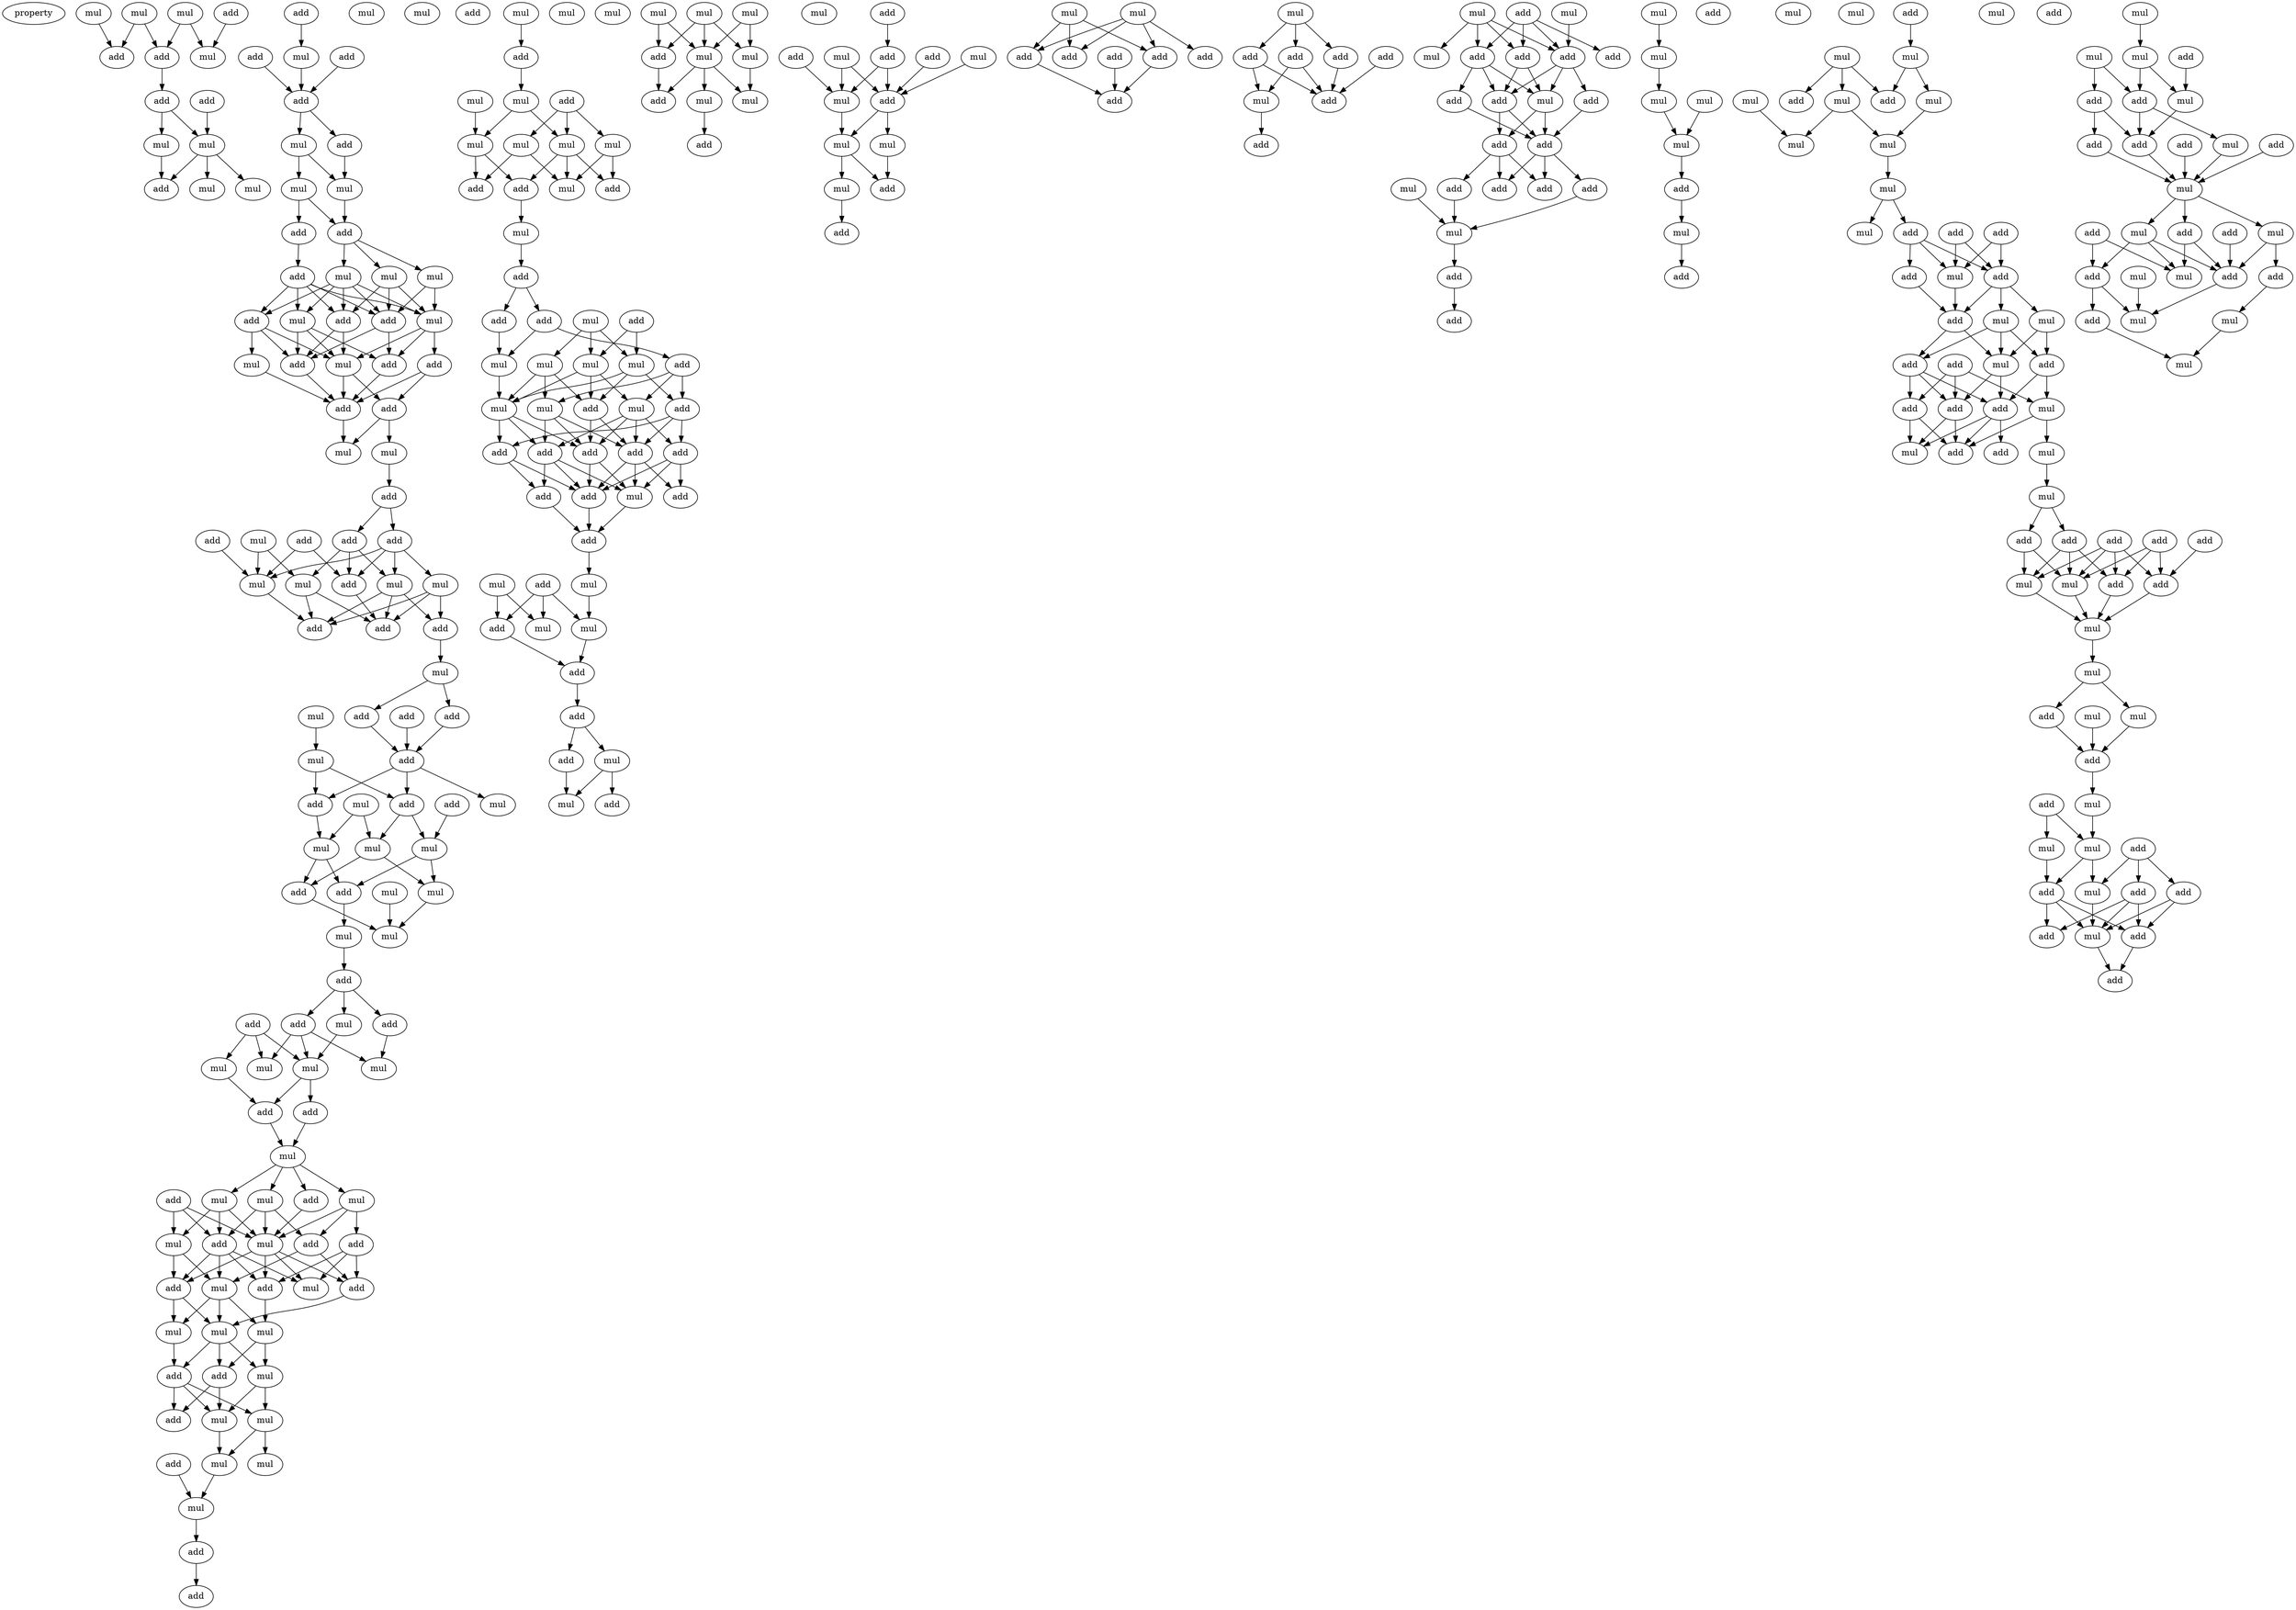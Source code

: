 digraph {
    node [fontcolor=black]
    property [mul=2,lf=1.4]
    0 [ label = mul ];
    1 [ label = mul ];
    2 [ label = mul ];
    3 [ label = add ];
    4 [ label = add ];
    5 [ label = add ];
    6 [ label = mul ];
    7 [ label = add ];
    8 [ label = add ];
    9 [ label = mul ];
    10 [ label = mul ];
    11 [ label = mul ];
    12 [ label = add ];
    13 [ label = mul ];
    14 [ label = add ];
    15 [ label = add ];
    16 [ label = mul ];
    17 [ label = add ];
    18 [ label = add ];
    19 [ label = add ];
    20 [ label = mul ];
    21 [ label = mul ];
    22 [ label = mul ];
    23 [ label = mul ];
    24 [ label = add ];
    25 [ label = add ];
    26 [ label = mul ];
    27 [ label = mul ];
    28 [ label = add ];
    29 [ label = mul ];
    30 [ label = add ];
    31 [ label = mul ];
    32 [ label = add ];
    33 [ label = mul ];
    34 [ label = add ];
    35 [ label = mul ];
    36 [ label = add ];
    37 [ label = add ];
    38 [ label = add ];
    39 [ label = mul ];
    40 [ label = add ];
    41 [ label = add ];
    42 [ label = mul ];
    43 [ label = mul ];
    44 [ label = mul ];
    45 [ label = add ];
    46 [ label = add ];
    47 [ label = mul ];
    48 [ label = add ];
    49 [ label = add ];
    50 [ label = add ];
    51 [ label = mul ];
    52 [ label = mul ];
    53 [ label = add ];
    54 [ label = mul ];
    55 [ label = mul ];
    56 [ label = add ];
    57 [ label = add ];
    58 [ label = add ];
    59 [ label = mul ];
    60 [ label = add ];
    61 [ label = add ];
    62 [ label = add ];
    63 [ label = add ];
    64 [ label = mul ];
    65 [ label = mul ];
    66 [ label = add ];
    67 [ label = add ];
    68 [ label = add ];
    69 [ label = add ];
    70 [ label = mul ];
    71 [ label = mul ];
    72 [ label = mul ];
    73 [ label = mul ];
    74 [ label = mul ];
    75 [ label = mul ];
    76 [ label = add ];
    77 [ label = add ];
    78 [ label = mul ];
    79 [ label = mul ];
    80 [ label = mul ];
    81 [ label = add ];
    82 [ label = add ];
    83 [ label = add ];
    84 [ label = mul ];
    85 [ label = add ];
    86 [ label = mul ];
    87 [ label = mul ];
    88 [ label = mul ];
    89 [ label = mul ];
    90 [ label = add ];
    91 [ label = add ];
    92 [ label = mul ];
    93 [ label = add ];
    94 [ label = add ];
    95 [ label = mul ];
    96 [ label = mul ];
    97 [ label = mul ];
    98 [ label = mul ];
    99 [ label = add ];
    100 [ label = add ];
    101 [ label = add ];
    102 [ label = mul ];
    103 [ label = add ];
    104 [ label = mul ];
    105 [ label = mul ];
    106 [ label = add ];
    107 [ label = add ];
    108 [ label = mul ];
    109 [ label = mul ];
    110 [ label = mul ];
    111 [ label = add ];
    112 [ label = add ];
    113 [ label = mul ];
    114 [ label = mul ];
    115 [ label = mul ];
    116 [ label = add ];
    117 [ label = mul ];
    118 [ label = mul ];
    119 [ label = add ];
    120 [ label = mul ];
    121 [ label = add ];
    122 [ label = add ];
    123 [ label = mul ];
    124 [ label = add ];
    125 [ label = add ];
    126 [ label = mul ];
    127 [ label = mul ];
    128 [ label = mul ];
    129 [ label = mul ];
    130 [ label = mul ];
    131 [ label = mul ];
    132 [ label = add ];
    133 [ label = add ];
    134 [ label = add ];
    135 [ label = mul ];
    136 [ label = mul ];
    137 [ label = mul ];
    138 [ label = add ];
    139 [ label = add ];
    140 [ label = add ];
    141 [ label = add ];
    142 [ label = mul ];
    143 [ label = add ];
    144 [ label = mul ];
    145 [ label = mul ];
    146 [ label = mul ];
    147 [ label = mul ];
    148 [ label = mul ];
    149 [ label = add ];
    150 [ label = mul ];
    151 [ label = add ];
    152 [ label = mul ];
    153 [ label = add ];
    154 [ label = add ];
    155 [ label = add ];
    156 [ label = add ];
    157 [ label = add ];
    158 [ label = add ];
    159 [ label = mul ];
    160 [ label = add ];
    161 [ label = add ];
    162 [ label = add ];
    163 [ label = mul ];
    164 [ label = mul ];
    165 [ label = add ];
    166 [ label = mul ];
    167 [ label = add ];
    168 [ label = mul ];
    169 [ label = add ];
    170 [ label = add ];
    171 [ label = add ];
    172 [ label = mul ];
    173 [ label = mul ];
    174 [ label = mul ];
    175 [ label = add ];
    176 [ label = mul ];
    177 [ label = mul ];
    178 [ label = mul ];
    179 [ label = add ];
    180 [ label = mul ];
    181 [ label = mul ];
    182 [ label = add ];
    183 [ label = mul ];
    184 [ label = mul ];
    185 [ label = mul ];
    186 [ label = add ];
    187 [ label = add ];
    188 [ label = add ];
    189 [ label = mul ];
    190 [ label = mul ];
    191 [ label = add ];
    192 [ label = add ];
    193 [ label = mul ];
    194 [ label = add ];
    195 [ label = mul ];
    196 [ label = mul ];
    197 [ label = mul ];
    198 [ label = add ];
    199 [ label = add ];
    200 [ label = mul ];
    201 [ label = mul ];
    202 [ label = add ];
    203 [ label = add ];
    204 [ label = add ];
    205 [ label = add ];
    206 [ label = add ];
    207 [ label = add ];
    208 [ label = mul ];
    209 [ label = add ];
    210 [ label = add ];
    211 [ label = add ];
    212 [ label = add ];
    213 [ label = add ];
    214 [ label = mul ];
    215 [ label = add ];
    216 [ label = mul ];
    217 [ label = mul ];
    218 [ label = add ];
    219 [ label = mul ];
    220 [ label = add ];
    221 [ label = add ];
    222 [ label = add ];
    223 [ label = add ];
    224 [ label = add ];
    225 [ label = mul ];
    226 [ label = add ];
    227 [ label = add ];
    228 [ label = add ];
    229 [ label = add ];
    230 [ label = add ];
    231 [ label = mul ];
    232 [ label = add ];
    233 [ label = add ];
    234 [ label = add ];
    235 [ label = mul ];
    236 [ label = add ];
    237 [ label = add ];
    238 [ label = mul ];
    239 [ label = mul ];
    240 [ label = add ];
    241 [ label = mul ];
    242 [ label = mul ];
    243 [ label = mul ];
    244 [ label = mul ];
    245 [ label = add ];
    246 [ label = mul ];
    247 [ label = add ];
    248 [ label = mul ];
    249 [ label = add ];
    250 [ label = mul ];
    251 [ label = mul ];
    252 [ label = add ];
    253 [ label = mul ];
    254 [ label = mul ];
    255 [ label = add ];
    256 [ label = mul ];
    257 [ label = mul ];
    258 [ label = mul ];
    259 [ label = mul ];
    260 [ label = mul ];
    261 [ label = add ];
    262 [ label = add ];
    263 [ label = add ];
    264 [ label = add ];
    265 [ label = mul ];
    266 [ label = add ];
    267 [ label = add ];
    268 [ label = mul ];
    269 [ label = mul ];
    270 [ label = mul ];
    271 [ label = add ];
    272 [ label = add ];
    273 [ label = add ];
    274 [ label = add ];
    275 [ label = add ];
    276 [ label = add ];
    277 [ label = mul ];
    278 [ label = add ];
    279 [ label = mul ];
    280 [ label = mul ];
    281 [ label = mul ];
    282 [ label = add ];
    283 [ label = mul ];
    284 [ label = add ];
    285 [ label = add ];
    286 [ label = add ];
    287 [ label = add ];
    288 [ label = add ];
    289 [ label = mul ];
    290 [ label = add ];
    291 [ label = add ];
    292 [ label = mul ];
    293 [ label = mul ];
    294 [ label = mul ];
    295 [ label = mul ];
    296 [ label = mul ];
    297 [ label = add ];
    298 [ label = add ];
    299 [ label = add ];
    300 [ label = mul ];
    301 [ label = add ];
    302 [ label = add ];
    303 [ label = mul ];
    304 [ label = mul ];
    305 [ label = add ];
    306 [ label = add ];
    307 [ label = mul ];
    308 [ label = add ];
    309 [ label = add ];
    310 [ label = add ];
    311 [ label = mul ];
    312 [ label = add ];
    313 [ label = mul ];
    314 [ label = mul ];
    315 [ label = mul ];
    316 [ label = add ];
    317 [ label = add ];
    318 [ label = mul ];
    319 [ label = add ];
    320 [ label = mul ];
    321 [ label = add ];
    322 [ label = add ];
    323 [ label = add ];
    324 [ label = add ];
    325 [ label = mul ];
    326 [ label = mul ];
    327 [ label = add ];
    328 [ label = add ];
    329 [ label = mul ];
    330 [ label = add ];
    331 [ label = mul ];
    332 [ label = add ];
    333 [ label = mul ];
    334 [ label = add ];
    335 [ label = add ];
    336 [ label = mul ];
    337 [ label = mul ];
    338 [ label = add ];
    339 [ label = mul ];
    0 -> 5 [ name = 0 ];
    1 -> 4 [ name = 1 ];
    1 -> 6 [ name = 2 ];
    2 -> 4 [ name = 3 ];
    2 -> 5 [ name = 4 ];
    3 -> 6 [ name = 5 ];
    4 -> 7 [ name = 6 ];
    7 -> 9 [ name = 7 ];
    7 -> 10 [ name = 8 ];
    8 -> 10 [ name = 9 ];
    9 -> 12 [ name = 10 ];
    10 -> 11 [ name = 11 ];
    10 -> 12 [ name = 12 ];
    10 -> 13 [ name = 13 ];
    14 -> 16 [ name = 14 ];
    15 -> 18 [ name = 15 ];
    16 -> 18 [ name = 16 ];
    17 -> 18 [ name = 17 ];
    18 -> 19 [ name = 18 ];
    18 -> 21 [ name = 19 ];
    19 -> 22 [ name = 20 ];
    21 -> 22 [ name = 21 ];
    21 -> 23 [ name = 22 ];
    22 -> 24 [ name = 23 ];
    23 -> 24 [ name = 24 ];
    23 -> 25 [ name = 25 ];
    24 -> 26 [ name = 26 ];
    24 -> 27 [ name = 27 ];
    24 -> 29 [ name = 28 ];
    25 -> 28 [ name = 29 ];
    26 -> 30 [ name = 30 ];
    26 -> 31 [ name = 31 ];
    26 -> 32 [ name = 32 ];
    26 -> 33 [ name = 33 ];
    26 -> 34 [ name = 34 ];
    27 -> 30 [ name = 35 ];
    27 -> 31 [ name = 36 ];
    27 -> 34 [ name = 37 ];
    28 -> 30 [ name = 38 ];
    28 -> 31 [ name = 39 ];
    28 -> 32 [ name = 40 ];
    28 -> 33 [ name = 41 ];
    28 -> 34 [ name = 42 ];
    29 -> 30 [ name = 43 ];
    29 -> 31 [ name = 44 ];
    30 -> 37 [ name = 45 ];
    30 -> 38 [ name = 46 ];
    31 -> 36 [ name = 47 ];
    31 -> 38 [ name = 48 ];
    31 -> 39 [ name = 49 ];
    32 -> 35 [ name = 50 ];
    32 -> 37 [ name = 51 ];
    32 -> 39 [ name = 52 ];
    33 -> 37 [ name = 53 ];
    33 -> 38 [ name = 54 ];
    33 -> 39 [ name = 55 ];
    34 -> 37 [ name = 56 ];
    34 -> 39 [ name = 57 ];
    35 -> 40 [ name = 58 ];
    36 -> 40 [ name = 59 ];
    36 -> 41 [ name = 60 ];
    37 -> 40 [ name = 61 ];
    38 -> 40 [ name = 62 ];
    39 -> 40 [ name = 63 ];
    39 -> 41 [ name = 64 ];
    40 -> 42 [ name = 65 ];
    41 -> 42 [ name = 66 ];
    41 -> 43 [ name = 67 ];
    43 -> 45 [ name = 68 ];
    45 -> 46 [ name = 69 ];
    45 -> 49 [ name = 70 ];
    46 -> 52 [ name = 71 ];
    46 -> 53 [ name = 72 ];
    46 -> 54 [ name = 73 ];
    46 -> 55 [ name = 74 ];
    47 -> 51 [ name = 75 ];
    47 -> 52 [ name = 76 ];
    48 -> 52 [ name = 77 ];
    48 -> 53 [ name = 78 ];
    49 -> 51 [ name = 79 ];
    49 -> 53 [ name = 80 ];
    49 -> 55 [ name = 81 ];
    50 -> 52 [ name = 82 ];
    51 -> 56 [ name = 83 ];
    51 -> 58 [ name = 84 ];
    52 -> 58 [ name = 85 ];
    53 -> 56 [ name = 86 ];
    54 -> 56 [ name = 87 ];
    54 -> 57 [ name = 88 ];
    54 -> 58 [ name = 89 ];
    55 -> 56 [ name = 90 ];
    55 -> 57 [ name = 91 ];
    55 -> 58 [ name = 92 ];
    57 -> 59 [ name = 93 ];
    59 -> 60 [ name = 94 ];
    59 -> 63 [ name = 95 ];
    60 -> 66 [ name = 96 ];
    62 -> 66 [ name = 97 ];
    63 -> 66 [ name = 98 ];
    64 -> 65 [ name = 99 ];
    65 -> 67 [ name = 100 ];
    65 -> 69 [ name = 101 ];
    66 -> 67 [ name = 102 ];
    66 -> 69 [ name = 103 ];
    66 -> 71 [ name = 104 ];
    67 -> 72 [ name = 105 ];
    67 -> 74 [ name = 106 ];
    68 -> 74 [ name = 107 ];
    69 -> 73 [ name = 108 ];
    70 -> 72 [ name = 109 ];
    70 -> 73 [ name = 110 ];
    72 -> 75 [ name = 111 ];
    72 -> 77 [ name = 112 ];
    73 -> 76 [ name = 113 ];
    73 -> 77 [ name = 114 ];
    74 -> 75 [ name = 115 ];
    74 -> 76 [ name = 116 ];
    75 -> 79 [ name = 117 ];
    76 -> 80 [ name = 118 ];
    77 -> 79 [ name = 119 ];
    78 -> 79 [ name = 120 ];
    80 -> 81 [ name = 121 ];
    81 -> 82 [ name = 122 ];
    81 -> 84 [ name = 123 ];
    81 -> 85 [ name = 124 ];
    82 -> 86 [ name = 125 ];
    82 -> 88 [ name = 126 ];
    82 -> 89 [ name = 127 ];
    83 -> 86 [ name = 128 ];
    83 -> 87 [ name = 129 ];
    83 -> 89 [ name = 130 ];
    84 -> 86 [ name = 131 ];
    85 -> 88 [ name = 132 ];
    86 -> 90 [ name = 133 ];
    86 -> 91 [ name = 134 ];
    87 -> 90 [ name = 135 ];
    90 -> 92 [ name = 136 ];
    91 -> 92 [ name = 137 ];
    92 -> 93 [ name = 138 ];
    92 -> 95 [ name = 139 ];
    92 -> 96 [ name = 140 ];
    92 -> 97 [ name = 141 ];
    93 -> 102 [ name = 142 ];
    94 -> 98 [ name = 143 ];
    94 -> 101 [ name = 144 ];
    94 -> 102 [ name = 145 ];
    95 -> 99 [ name = 146 ];
    95 -> 100 [ name = 147 ];
    95 -> 102 [ name = 148 ];
    96 -> 99 [ name = 149 ];
    96 -> 101 [ name = 150 ];
    96 -> 102 [ name = 151 ];
    97 -> 98 [ name = 152 ];
    97 -> 101 [ name = 153 ];
    97 -> 102 [ name = 154 ];
    98 -> 105 [ name = 155 ];
    98 -> 106 [ name = 156 ];
    99 -> 105 [ name = 157 ];
    99 -> 107 [ name = 158 ];
    100 -> 103 [ name = 159 ];
    100 -> 104 [ name = 160 ];
    100 -> 107 [ name = 161 ];
    101 -> 103 [ name = 162 ];
    101 -> 104 [ name = 163 ];
    101 -> 105 [ name = 164 ];
    101 -> 106 [ name = 165 ];
    102 -> 103 [ name = 166 ];
    102 -> 104 [ name = 167 ];
    102 -> 106 [ name = 168 ];
    102 -> 107 [ name = 169 ];
    103 -> 108 [ name = 170 ];
    105 -> 108 [ name = 171 ];
    105 -> 109 [ name = 172 ];
    105 -> 110 [ name = 173 ];
    106 -> 109 [ name = 174 ];
    106 -> 110 [ name = 175 ];
    107 -> 109 [ name = 176 ];
    108 -> 111 [ name = 177 ];
    108 -> 113 [ name = 178 ];
    109 -> 111 [ name = 179 ];
    109 -> 112 [ name = 180 ];
    109 -> 113 [ name = 181 ];
    110 -> 112 [ name = 182 ];
    111 -> 115 [ name = 183 ];
    111 -> 116 [ name = 184 ];
    112 -> 114 [ name = 185 ];
    112 -> 115 [ name = 186 ];
    112 -> 116 [ name = 187 ];
    113 -> 114 [ name = 188 ];
    113 -> 115 [ name = 189 ];
    114 -> 117 [ name = 190 ];
    114 -> 118 [ name = 191 ];
    115 -> 118 [ name = 192 ];
    118 -> 120 [ name = 193 ];
    119 -> 120 [ name = 194 ];
    120 -> 121 [ name = 195 ];
    121 -> 122 [ name = 196 ];
    123 -> 124 [ name = 197 ];
    124 -> 127 [ name = 198 ];
    125 -> 128 [ name = 199 ];
    125 -> 130 [ name = 200 ];
    125 -> 131 [ name = 201 ];
    126 -> 129 [ name = 202 ];
    127 -> 129 [ name = 203 ];
    127 -> 130 [ name = 204 ];
    128 -> 132 [ name = 205 ];
    128 -> 135 [ name = 206 ];
    129 -> 132 [ name = 207 ];
    129 -> 134 [ name = 208 ];
    130 -> 133 [ name = 209 ];
    130 -> 134 [ name = 210 ];
    130 -> 135 [ name = 211 ];
    131 -> 133 [ name = 212 ];
    131 -> 135 [ name = 213 ];
    134 -> 137 [ name = 214 ];
    137 -> 138 [ name = 215 ];
    138 -> 139 [ name = 216 ];
    138 -> 140 [ name = 217 ];
    139 -> 143 [ name = 218 ];
    139 -> 145 [ name = 219 ];
    140 -> 145 [ name = 220 ];
    141 -> 144 [ name = 221 ];
    141 -> 147 [ name = 222 ];
    142 -> 144 [ name = 223 ];
    142 -> 146 [ name = 224 ];
    142 -> 147 [ name = 225 ];
    143 -> 150 [ name = 226 ];
    143 -> 151 [ name = 227 ];
    143 -> 152 [ name = 228 ];
    144 -> 148 [ name = 229 ];
    144 -> 149 [ name = 230 ];
    144 -> 151 [ name = 231 ];
    145 -> 148 [ name = 232 ];
    146 -> 148 [ name = 233 ];
    146 -> 149 [ name = 234 ];
    146 -> 152 [ name = 235 ];
    147 -> 148 [ name = 236 ];
    147 -> 149 [ name = 237 ];
    147 -> 150 [ name = 238 ];
    148 -> 153 [ name = 239 ];
    148 -> 156 [ name = 240 ];
    148 -> 157 [ name = 241 ];
    149 -> 154 [ name = 242 ];
    149 -> 156 [ name = 243 ];
    150 -> 154 [ name = 244 ];
    150 -> 155 [ name = 245 ];
    150 -> 156 [ name = 246 ];
    150 -> 157 [ name = 247 ];
    151 -> 153 [ name = 248 ];
    151 -> 154 [ name = 249 ];
    151 -> 155 [ name = 250 ];
    152 -> 154 [ name = 251 ];
    152 -> 156 [ name = 252 ];
    152 -> 157 [ name = 253 ];
    153 -> 160 [ name = 254 ];
    153 -> 161 [ name = 255 ];
    154 -> 158 [ name = 256 ];
    154 -> 159 [ name = 257 ];
    154 -> 160 [ name = 258 ];
    155 -> 158 [ name = 259 ];
    155 -> 159 [ name = 260 ];
    155 -> 160 [ name = 261 ];
    156 -> 159 [ name = 262 ];
    156 -> 160 [ name = 263 ];
    157 -> 159 [ name = 264 ];
    157 -> 160 [ name = 265 ];
    157 -> 161 [ name = 266 ];
    159 -> 162 [ name = 267 ];
    160 -> 162 [ name = 268 ];
    161 -> 162 [ name = 269 ];
    162 -> 163 [ name = 270 ];
    163 -> 166 [ name = 271 ];
    164 -> 167 [ name = 272 ];
    164 -> 168 [ name = 273 ];
    165 -> 166 [ name = 274 ];
    165 -> 167 [ name = 275 ];
    165 -> 168 [ name = 276 ];
    166 -> 169 [ name = 277 ];
    167 -> 169 [ name = 278 ];
    169 -> 170 [ name = 279 ];
    170 -> 171 [ name = 280 ];
    170 -> 173 [ name = 281 ];
    171 -> 174 [ name = 282 ];
    173 -> 174 [ name = 283 ];
    173 -> 175 [ name = 284 ];
    176 -> 179 [ name = 285 ];
    176 -> 180 [ name = 286 ];
    176 -> 181 [ name = 287 ];
    177 -> 179 [ name = 288 ];
    177 -> 180 [ name = 289 ];
    178 -> 180 [ name = 290 ];
    178 -> 181 [ name = 291 ];
    179 -> 182 [ name = 292 ];
    180 -> 182 [ name = 293 ];
    180 -> 183 [ name = 294 ];
    180 -> 184 [ name = 295 ];
    181 -> 184 [ name = 296 ];
    183 -> 186 [ name = 297 ];
    187 -> 188 [ name = 298 ];
    188 -> 193 [ name = 299 ];
    188 -> 194 [ name = 300 ];
    189 -> 194 [ name = 301 ];
    190 -> 193 [ name = 302 ];
    190 -> 194 [ name = 303 ];
    191 -> 194 [ name = 304 ];
    192 -> 193 [ name = 305 ];
    193 -> 195 [ name = 306 ];
    194 -> 195 [ name = 307 ];
    194 -> 196 [ name = 308 ];
    195 -> 197 [ name = 309 ];
    195 -> 198 [ name = 310 ];
    196 -> 198 [ name = 311 ];
    197 -> 199 [ name = 312 ];
    200 -> 202 [ name = 313 ];
    200 -> 203 [ name = 314 ];
    200 -> 204 [ name = 315 ];
    200 -> 205 [ name = 316 ];
    201 -> 202 [ name = 317 ];
    201 -> 204 [ name = 318 ];
    201 -> 205 [ name = 319 ];
    202 -> 207 [ name = 320 ];
    204 -> 207 [ name = 321 ];
    206 -> 207 [ name = 322 ];
    208 -> 209 [ name = 323 ];
    208 -> 210 [ name = 324 ];
    208 -> 211 [ name = 325 ];
    209 -> 213 [ name = 326 ];
    209 -> 214 [ name = 327 ];
    210 -> 213 [ name = 328 ];
    211 -> 213 [ name = 329 ];
    211 -> 214 [ name = 330 ];
    212 -> 213 [ name = 331 ];
    214 -> 215 [ name = 332 ];
    216 -> 221 [ name = 333 ];
    217 -> 219 [ name = 334 ];
    217 -> 220 [ name = 335 ];
    217 -> 221 [ name = 336 ];
    217 -> 223 [ name = 337 ];
    218 -> 220 [ name = 338 ];
    218 -> 221 [ name = 339 ];
    218 -> 222 [ name = 340 ];
    218 -> 223 [ name = 341 ];
    220 -> 224 [ name = 342 ];
    220 -> 225 [ name = 343 ];
    220 -> 227 [ name = 344 ];
    221 -> 224 [ name = 345 ];
    221 -> 225 [ name = 346 ];
    221 -> 226 [ name = 347 ];
    223 -> 224 [ name = 348 ];
    223 -> 225 [ name = 349 ];
    224 -> 228 [ name = 350 ];
    224 -> 229 [ name = 351 ];
    225 -> 228 [ name = 352 ];
    225 -> 229 [ name = 353 ];
    226 -> 228 [ name = 354 ];
    227 -> 228 [ name = 355 ];
    228 -> 230 [ name = 356 ];
    228 -> 232 [ name = 357 ];
    228 -> 233 [ name = 358 ];
    229 -> 230 [ name = 359 ];
    229 -> 233 [ name = 360 ];
    229 -> 234 [ name = 361 ];
    231 -> 235 [ name = 362 ];
    232 -> 235 [ name = 363 ];
    234 -> 235 [ name = 364 ];
    235 -> 236 [ name = 365 ];
    236 -> 237 [ name = 366 ];
    238 -> 239 [ name = 367 ];
    239 -> 241 [ name = 368 ];
    241 -> 244 [ name = 369 ];
    242 -> 244 [ name = 370 ];
    244 -> 245 [ name = 371 ];
    245 -> 246 [ name = 372 ];
    246 -> 247 [ name = 373 ];
    249 -> 251 [ name = 374 ];
    250 -> 252 [ name = 375 ];
    250 -> 255 [ name = 376 ];
    250 -> 256 [ name = 377 ];
    251 -> 252 [ name = 378 ];
    251 -> 254 [ name = 379 ];
    253 -> 257 [ name = 380 ];
    254 -> 258 [ name = 381 ];
    256 -> 257 [ name = 382 ];
    256 -> 258 [ name = 383 ];
    258 -> 259 [ name = 384 ];
    259 -> 260 [ name = 385 ];
    259 -> 263 [ name = 386 ];
    261 -> 265 [ name = 387 ];
    261 -> 266 [ name = 388 ];
    262 -> 265 [ name = 389 ];
    262 -> 266 [ name = 390 ];
    263 -> 264 [ name = 391 ];
    263 -> 265 [ name = 392 ];
    263 -> 266 [ name = 393 ];
    264 -> 267 [ name = 394 ];
    265 -> 267 [ name = 395 ];
    266 -> 267 [ name = 396 ];
    266 -> 268 [ name = 397 ];
    266 -> 269 [ name = 398 ];
    267 -> 270 [ name = 399 ];
    267 -> 273 [ name = 400 ];
    268 -> 270 [ name = 401 ];
    268 -> 272 [ name = 402 ];
    269 -> 270 [ name = 403 ];
    269 -> 272 [ name = 404 ];
    269 -> 273 [ name = 405 ];
    270 -> 275 [ name = 406 ];
    270 -> 276 [ name = 407 ];
    271 -> 274 [ name = 408 ];
    271 -> 275 [ name = 409 ];
    271 -> 277 [ name = 410 ];
    272 -> 276 [ name = 411 ];
    272 -> 277 [ name = 412 ];
    273 -> 274 [ name = 413 ];
    273 -> 275 [ name = 414 ];
    273 -> 276 [ name = 415 ];
    274 -> 278 [ name = 416 ];
    274 -> 280 [ name = 417 ];
    275 -> 278 [ name = 418 ];
    275 -> 280 [ name = 419 ];
    276 -> 278 [ name = 420 ];
    276 -> 280 [ name = 421 ];
    276 -> 282 [ name = 422 ];
    277 -> 278 [ name = 423 ];
    277 -> 279 [ name = 424 ];
    279 -> 283 [ name = 425 ];
    283 -> 285 [ name = 426 ];
    283 -> 286 [ name = 427 ];
    284 -> 291 [ name = 428 ];
    285 -> 289 [ name = 429 ];
    285 -> 290 [ name = 430 ];
    285 -> 292 [ name = 431 ];
    286 -> 289 [ name = 432 ];
    286 -> 292 [ name = 433 ];
    287 -> 290 [ name = 434 ];
    287 -> 291 [ name = 435 ];
    287 -> 292 [ name = 436 ];
    288 -> 289 [ name = 437 ];
    288 -> 290 [ name = 438 ];
    288 -> 291 [ name = 439 ];
    288 -> 292 [ name = 440 ];
    289 -> 293 [ name = 441 ];
    290 -> 293 [ name = 442 ];
    291 -> 293 [ name = 443 ];
    292 -> 293 [ name = 444 ];
    293 -> 294 [ name = 445 ];
    294 -> 295 [ name = 446 ];
    294 -> 297 [ name = 447 ];
    295 -> 298 [ name = 448 ];
    296 -> 298 [ name = 449 ];
    297 -> 298 [ name = 450 ];
    298 -> 300 [ name = 451 ];
    300 -> 303 [ name = 452 ];
    301 -> 303 [ name = 453 ];
    301 -> 304 [ name = 454 ];
    302 -> 305 [ name = 455 ];
    302 -> 307 [ name = 456 ];
    302 -> 308 [ name = 457 ];
    303 -> 306 [ name = 458 ];
    303 -> 307 [ name = 459 ];
    304 -> 306 [ name = 460 ];
    305 -> 310 [ name = 461 ];
    305 -> 311 [ name = 462 ];
    306 -> 309 [ name = 463 ];
    306 -> 310 [ name = 464 ];
    306 -> 311 [ name = 465 ];
    307 -> 311 [ name = 466 ];
    308 -> 309 [ name = 467 ];
    308 -> 310 [ name = 468 ];
    308 -> 311 [ name = 469 ];
    310 -> 312 [ name = 470 ];
    311 -> 312 [ name = 471 ];
    313 -> 314 [ name = 472 ];
    314 -> 318 [ name = 473 ];
    314 -> 319 [ name = 474 ];
    315 -> 317 [ name = 475 ];
    315 -> 319 [ name = 476 ];
    316 -> 318 [ name = 477 ];
    317 -> 321 [ name = 478 ];
    317 -> 323 [ name = 479 ];
    318 -> 321 [ name = 480 ];
    319 -> 320 [ name = 481 ];
    319 -> 321 [ name = 482 ];
    320 -> 325 [ name = 483 ];
    321 -> 325 [ name = 484 ];
    322 -> 325 [ name = 485 ];
    323 -> 325 [ name = 486 ];
    324 -> 325 [ name = 487 ];
    325 -> 326 [ name = 488 ];
    325 -> 327 [ name = 489 ];
    325 -> 329 [ name = 490 ];
    326 -> 333 [ name = 491 ];
    326 -> 334 [ name = 492 ];
    326 -> 335 [ name = 493 ];
    327 -> 333 [ name = 494 ];
    327 -> 334 [ name = 495 ];
    328 -> 334 [ name = 496 ];
    329 -> 332 [ name = 497 ];
    329 -> 334 [ name = 498 ];
    330 -> 333 [ name = 499 ];
    330 -> 335 [ name = 500 ];
    331 -> 336 [ name = 501 ];
    332 -> 337 [ name = 502 ];
    334 -> 336 [ name = 503 ];
    335 -> 336 [ name = 504 ];
    335 -> 338 [ name = 505 ];
    337 -> 339 [ name = 506 ];
    338 -> 339 [ name = 507 ];
}
